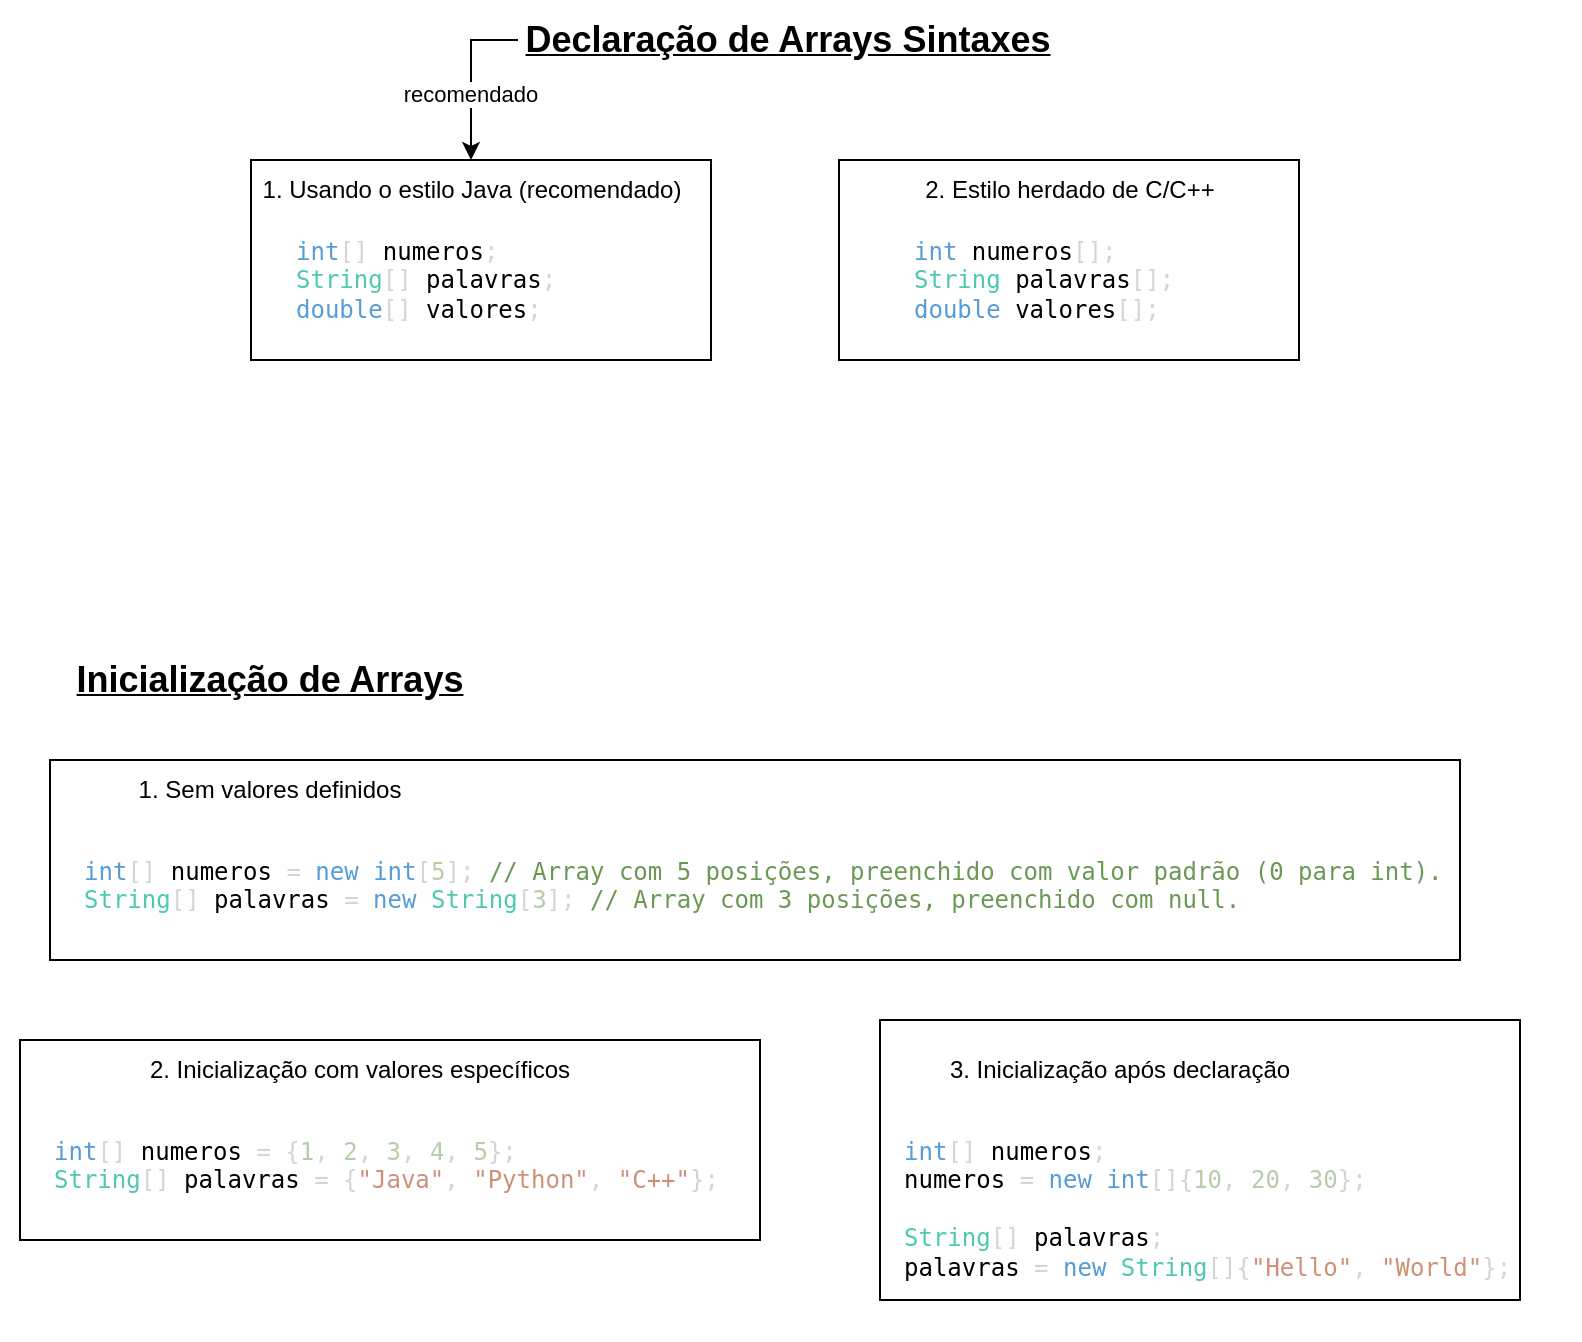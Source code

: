 <mxfile version="26.2.6">
  <diagram name="Página-1" id="zZZ8uDul51QJqdM6ozN6">
    <mxGraphModel dx="632" dy="714" grid="1" gridSize="10" guides="1" tooltips="1" connect="1" arrows="1" fold="1" page="1" pageScale="1" pageWidth="827" pageHeight="1169" math="0" shadow="0">
      <root>
        <mxCell id="0" />
        <mxCell id="1" parent="0" />
        <mxCell id="lGeH4csDWYJscvn6PiZ9-28" value="" style="rounded=0;whiteSpace=wrap;html=1;" vertex="1" parent="1">
          <mxGeometry x="460" y="590" width="320" height="140" as="geometry" />
        </mxCell>
        <mxCell id="lGeH4csDWYJscvn6PiZ9-25" value="" style="rounded=0;whiteSpace=wrap;html=1;" vertex="1" parent="1">
          <mxGeometry x="30" y="600" width="370" height="100" as="geometry" />
        </mxCell>
        <mxCell id="lGeH4csDWYJscvn6PiZ9-12" value="" style="rounded=0;whiteSpace=wrap;html=1;" vertex="1" parent="1">
          <mxGeometry x="439.5" y="160" width="230" height="100" as="geometry" />
        </mxCell>
        <mxCell id="lGeH4csDWYJscvn6PiZ9-7" value="" style="rounded=0;whiteSpace=wrap;html=1;" vertex="1" parent="1">
          <mxGeometry x="145.5" y="160" width="230" height="100" as="geometry" />
        </mxCell>
        <mxCell id="lGeH4csDWYJscvn6PiZ9-13" style="edgeStyle=orthogonalEdgeStyle;rounded=0;orthogonalLoop=1;jettySize=auto;html=1;entryX=0.5;entryY=0;entryDx=0;entryDy=0;exitX=0;exitY=0.5;exitDx=0;exitDy=0;" edge="1" parent="1" source="lGeH4csDWYJscvn6PiZ9-1" target="lGeH4csDWYJscvn6PiZ9-2">
          <mxGeometry relative="1" as="geometry" />
        </mxCell>
        <mxCell id="lGeH4csDWYJscvn6PiZ9-14" value="recomendado" style="edgeLabel;html=1;align=center;verticalAlign=middle;resizable=0;points=[];" vertex="1" connectable="0" parent="lGeH4csDWYJscvn6PiZ9-13">
          <mxGeometry x="0.211" y="-1" relative="1" as="geometry">
            <mxPoint as="offset" />
          </mxGeometry>
        </mxCell>
        <mxCell id="lGeH4csDWYJscvn6PiZ9-1" value="&lt;b&gt;&lt;u&gt;Declaração de Arrays Sintaxes&lt;/u&gt;&lt;/b&gt;" style="text;strokeColor=none;align=center;fillColor=none;html=1;verticalAlign=middle;whiteSpace=wrap;rounded=0;fontSize=18;" vertex="1" parent="1">
          <mxGeometry x="279" y="80" width="270" height="40" as="geometry" />
        </mxCell>
        <mxCell id="lGeH4csDWYJscvn6PiZ9-2" value="1. Usando o estilo Java (recomendado)" style="text;strokeColor=none;align=center;fillColor=none;html=1;verticalAlign=middle;whiteSpace=wrap;rounded=0;" vertex="1" parent="1">
          <mxGeometry x="145.5" y="160" width="220" height="30" as="geometry" />
        </mxCell>
        <mxCell id="lGeH4csDWYJscvn6PiZ9-4" value="&lt;pre class=&quot;x:px-4 x:py-2&quot;&gt;&lt;code class=&quot;x:font-mono&quot; style=&quot;white-space: pre;&quot;&gt;&lt;span class=&quot;token&quot; style=&quot;color: rgb(86, 156, 214);&quot;&gt;int&lt;/span&gt;&lt;span class=&quot;token&quot; style=&quot;color: rgb(212, 212, 212);&quot;&gt;[&lt;/span&gt;&lt;span class=&quot;token&quot; style=&quot;color: rgb(212, 212, 212);&quot;&gt;]&lt;/span&gt;&lt;span&gt; numeros&lt;/span&gt;&lt;span class=&quot;token&quot; style=&quot;color: rgb(212, 212, 212);&quot;&gt;;&lt;/span&gt;&lt;span&gt;&#xa;&lt;/span&gt;&lt;span&gt;&lt;/span&gt;&lt;span class=&quot;token&quot; style=&quot;color: rgb(78, 201, 176);&quot;&gt;String&lt;/span&gt;&lt;span class=&quot;token&quot; style=&quot;color: rgb(212, 212, 212);&quot;&gt;[&lt;/span&gt;&lt;span class=&quot;token&quot; style=&quot;color: rgb(212, 212, 212);&quot;&gt;]&lt;/span&gt;&lt;span&gt; palavras&lt;/span&gt;&lt;span class=&quot;token&quot; style=&quot;color: rgb(212, 212, 212);&quot;&gt;;&lt;/span&gt;&lt;span&gt;&#xa;&lt;/span&gt;&lt;span&gt;&lt;/span&gt;&lt;span class=&quot;token&quot; style=&quot;color: rgb(86, 156, 214);&quot;&gt;double&lt;/span&gt;&lt;span class=&quot;token&quot; style=&quot;color: rgb(212, 212, 212);&quot;&gt;[&lt;/span&gt;&lt;span class=&quot;token&quot; style=&quot;color: rgb(212, 212, 212);&quot;&gt;]&lt;/span&gt;&lt;span&gt; valores&lt;/span&gt;&lt;span class=&quot;token&quot; style=&quot;color: rgb(212, 212, 212);&quot;&gt;;&lt;/span&gt;&lt;/code&gt;&lt;/pre&gt;" style="text;whiteSpace=wrap;html=1;" vertex="1" parent="1">
          <mxGeometry x="165.5" y="180" width="160" height="90" as="geometry" />
        </mxCell>
        <mxCell id="lGeH4csDWYJscvn6PiZ9-5" value="2. Estilo herdado de C/C++" style="text;strokeColor=none;align=center;fillColor=none;html=1;verticalAlign=middle;whiteSpace=wrap;rounded=0;" vertex="1" parent="1">
          <mxGeometry x="444.5" y="160" width="220" height="30" as="geometry" />
        </mxCell>
        <mxCell id="lGeH4csDWYJscvn6PiZ9-9" value="&lt;pre class=&quot;x:px-4 x:py-2&quot;&gt;&lt;code class=&quot;x:font-mono&quot; style=&quot;white-space: pre;&quot;&gt;&lt;span class=&quot;token&quot; style=&quot;color: rgb(86, 156, 214);&quot;&gt;int&lt;/span&gt;&lt;span&gt; numeros&lt;/span&gt;&lt;span class=&quot;token&quot; style=&quot;color: rgb(212, 212, 212);&quot;&gt;[&lt;/span&gt;&lt;span class=&quot;token&quot; style=&quot;color: rgb(212, 212, 212);&quot;&gt;]&lt;/span&gt;&lt;span class=&quot;token&quot; style=&quot;color: rgb(212, 212, 212);&quot;&gt;;&lt;/span&gt;&lt;span&gt;&#xa;&lt;/span&gt;&lt;span&gt;&lt;/span&gt;&lt;span class=&quot;token&quot; style=&quot;color: rgb(78, 201, 176);&quot;&gt;String&lt;/span&gt;&lt;span&gt; palavras&lt;/span&gt;&lt;span class=&quot;token&quot; style=&quot;color: rgb(212, 212, 212);&quot;&gt;[&lt;/span&gt;&lt;span class=&quot;token&quot; style=&quot;color: rgb(212, 212, 212);&quot;&gt;]&lt;/span&gt;&lt;span class=&quot;token&quot; style=&quot;color: rgb(212, 212, 212);&quot;&gt;;&lt;/span&gt;&lt;span&gt;&#xa;&lt;/span&gt;&lt;span&gt;&lt;/span&gt;&lt;span class=&quot;token&quot; style=&quot;color: rgb(86, 156, 214);&quot;&gt;double&lt;/span&gt;&lt;span&gt; valores&lt;/span&gt;&lt;span class=&quot;token&quot; style=&quot;color: rgb(212, 212, 212);&quot;&gt;[&lt;/span&gt;&lt;span class=&quot;token&quot; style=&quot;color: rgb(212, 212, 212);&quot;&gt;]&lt;/span&gt;&lt;span class=&quot;token&quot; style=&quot;color: rgb(212, 212, 212);&quot;&gt;;&lt;/span&gt;&lt;/code&gt;&lt;/pre&gt;" style="text;whiteSpace=wrap;html=1;" vertex="1" parent="1">
          <mxGeometry x="474.5" y="180" width="160" height="90" as="geometry" />
        </mxCell>
        <mxCell id="lGeH4csDWYJscvn6PiZ9-18" value="&lt;b&gt;&lt;u&gt;Inicialização de Arrays&lt;/u&gt;&lt;/b&gt;" style="text;strokeColor=none;align=center;fillColor=none;html=1;verticalAlign=middle;whiteSpace=wrap;rounded=0;fontSize=18;" vertex="1" parent="1">
          <mxGeometry x="20" y="400" width="270" height="40" as="geometry" />
        </mxCell>
        <mxCell id="lGeH4csDWYJscvn6PiZ9-20" value="" style="rounded=0;whiteSpace=wrap;html=1;" vertex="1" parent="1">
          <mxGeometry x="45" y="460" width="705" height="100" as="geometry" />
        </mxCell>
        <mxCell id="lGeH4csDWYJscvn6PiZ9-21" value="1. Sem valores definidos" style="text;strokeColor=none;align=center;fillColor=none;html=1;verticalAlign=middle;whiteSpace=wrap;rounded=0;" vertex="1" parent="1">
          <mxGeometry x="45" y="460" width="220" height="30" as="geometry" />
        </mxCell>
        <mxCell id="lGeH4csDWYJscvn6PiZ9-22" value="&lt;pre class=&quot;x:px-4 x:py-2&quot;&gt;&lt;code class=&quot;x:font-mono&quot; style=&quot;white-space: pre;&quot;&gt;&lt;span class=&quot;token&quot; style=&quot;color: rgb(86, 156, 214);&quot;&gt;int&lt;/span&gt;&lt;span class=&quot;token&quot; style=&quot;color: rgb(212, 212, 212);&quot;&gt;[&lt;/span&gt;&lt;span class=&quot;token&quot; style=&quot;color: rgb(212, 212, 212);&quot;&gt;]&lt;/span&gt;&lt;span&gt; numeros &lt;/span&gt;&lt;span class=&quot;token&quot; style=&quot;color: rgb(212, 212, 212);&quot;&gt;=&lt;/span&gt;&lt;span&gt; &lt;/span&gt;&lt;span class=&quot;token&quot; style=&quot;color: rgb(86, 156, 214);&quot;&gt;new&lt;/span&gt;&lt;span&gt; &lt;/span&gt;&lt;span class=&quot;token&quot; style=&quot;color: rgb(86, 156, 214);&quot;&gt;int&lt;/span&gt;&lt;span class=&quot;token&quot; style=&quot;color: rgb(212, 212, 212);&quot;&gt;[&lt;/span&gt;&lt;span class=&quot;token&quot; style=&quot;color: rgb(181, 206, 168);&quot;&gt;5&lt;/span&gt;&lt;span class=&quot;token&quot; style=&quot;color: rgb(212, 212, 212);&quot;&gt;]&lt;/span&gt;&lt;span class=&quot;token&quot; style=&quot;color: rgb(212, 212, 212);&quot;&gt;;&lt;/span&gt;&lt;span&gt; &lt;/span&gt;&lt;span class=&quot;token&quot; style=&quot;color: rgb(106, 153, 85);&quot;&gt;// Array com 5 posições, preenchido com valor padrão (0 para int).&lt;/span&gt;&lt;span&gt;&#xa;&lt;/span&gt;&lt;span&gt;&lt;/span&gt;&lt;span class=&quot;token&quot; style=&quot;color: rgb(78, 201, 176);&quot;&gt;String&lt;/span&gt;&lt;span class=&quot;token&quot; style=&quot;color: rgb(212, 212, 212);&quot;&gt;[&lt;/span&gt;&lt;span class=&quot;token&quot; style=&quot;color: rgb(212, 212, 212);&quot;&gt;]&lt;/span&gt;&lt;span&gt; palavras &lt;/span&gt;&lt;span class=&quot;token&quot; style=&quot;color: rgb(212, 212, 212);&quot;&gt;=&lt;/span&gt;&lt;span&gt; &lt;/span&gt;&lt;span class=&quot;token&quot; style=&quot;color: rgb(86, 156, 214);&quot;&gt;new&lt;/span&gt;&lt;span&gt; &lt;/span&gt;&lt;span class=&quot;token&quot; style=&quot;color: rgb(78, 201, 176);&quot;&gt;String&lt;/span&gt;&lt;span class=&quot;token&quot; style=&quot;color: rgb(212, 212, 212);&quot;&gt;[&lt;/span&gt;&lt;span class=&quot;token&quot; style=&quot;color: rgb(181, 206, 168);&quot;&gt;3&lt;/span&gt;&lt;span class=&quot;token&quot; style=&quot;color: rgb(212, 212, 212);&quot;&gt;]&lt;/span&gt;&lt;span class=&quot;token&quot; style=&quot;color: rgb(212, 212, 212);&quot;&gt;;&lt;/span&gt;&lt;span&gt; &lt;/span&gt;&lt;span class=&quot;token&quot; style=&quot;color: rgb(106, 153, 85);&quot;&gt;// Array com 3 posições, preenchido com null.&lt;/span&gt;&lt;span&gt;&lt;/span&gt;&lt;/code&gt;&lt;/pre&gt;" style="text;whiteSpace=wrap;html=1;" vertex="1" parent="1">
          <mxGeometry x="60" y="490" width="690" height="60" as="geometry" />
        </mxCell>
        <mxCell id="lGeH4csDWYJscvn6PiZ9-23" value="2. Inicialização com valores específicos" style="text;strokeColor=none;align=center;fillColor=none;html=1;verticalAlign=middle;whiteSpace=wrap;rounded=0;" vertex="1" parent="1">
          <mxGeometry x="90" y="600" width="220" height="30" as="geometry" />
        </mxCell>
        <mxCell id="lGeH4csDWYJscvn6PiZ9-24" value="&lt;pre class=&quot;x:px-4 x:py-2&quot;&gt;&lt;code class=&quot;x:font-mono&quot; style=&quot;white-space: pre;&quot;&gt;&lt;span class=&quot;token&quot; style=&quot;color: rgb(86, 156, 214);&quot;&gt;int&lt;/span&gt;&lt;span class=&quot;token&quot; style=&quot;color: rgb(212, 212, 212);&quot;&gt;[&lt;/span&gt;&lt;span class=&quot;token&quot; style=&quot;color: rgb(212, 212, 212);&quot;&gt;]&lt;/span&gt;&lt;span&gt; numeros &lt;/span&gt;&lt;span class=&quot;token&quot; style=&quot;color: rgb(212, 212, 212);&quot;&gt;=&lt;/span&gt;&lt;span&gt; &lt;/span&gt;&lt;span class=&quot;token&quot; style=&quot;color: rgb(212, 212, 212);&quot;&gt;{&lt;/span&gt;&lt;span class=&quot;token&quot; style=&quot;color: rgb(181, 206, 168);&quot;&gt;1&lt;/span&gt;&lt;span class=&quot;token&quot; style=&quot;color: rgb(212, 212, 212);&quot;&gt;,&lt;/span&gt;&lt;span&gt; &lt;/span&gt;&lt;span class=&quot;token&quot; style=&quot;color: rgb(181, 206, 168);&quot;&gt;2&lt;/span&gt;&lt;span class=&quot;token&quot; style=&quot;color: rgb(212, 212, 212);&quot;&gt;,&lt;/span&gt;&lt;span&gt; &lt;/span&gt;&lt;span class=&quot;token&quot; style=&quot;color: rgb(181, 206, 168);&quot;&gt;3&lt;/span&gt;&lt;span class=&quot;token&quot; style=&quot;color: rgb(212, 212, 212);&quot;&gt;,&lt;/span&gt;&lt;span&gt; &lt;/span&gt;&lt;span class=&quot;token&quot; style=&quot;color: rgb(181, 206, 168);&quot;&gt;4&lt;/span&gt;&lt;span class=&quot;token&quot; style=&quot;color: rgb(212, 212, 212);&quot;&gt;,&lt;/span&gt;&lt;span&gt; &lt;/span&gt;&lt;span class=&quot;token&quot; style=&quot;color: rgb(181, 206, 168);&quot;&gt;5&lt;/span&gt;&lt;span class=&quot;token&quot; style=&quot;color: rgb(212, 212, 212);&quot;&gt;}&lt;/span&gt;&lt;span class=&quot;token&quot; style=&quot;color: rgb(212, 212, 212);&quot;&gt;;&lt;/span&gt;&lt;span&gt;&#xa;&lt;/span&gt;&lt;span&gt;&lt;/span&gt;&lt;span class=&quot;token&quot; style=&quot;color: rgb(78, 201, 176);&quot;&gt;String&lt;/span&gt;&lt;span class=&quot;token&quot; style=&quot;color: rgb(212, 212, 212);&quot;&gt;[&lt;/span&gt;&lt;span class=&quot;token&quot; style=&quot;color: rgb(212, 212, 212);&quot;&gt;]&lt;/span&gt;&lt;span&gt; palavras &lt;/span&gt;&lt;span class=&quot;token&quot; style=&quot;color: rgb(212, 212, 212);&quot;&gt;=&lt;/span&gt;&lt;span&gt; &lt;/span&gt;&lt;span class=&quot;token&quot; style=&quot;color: rgb(212, 212, 212);&quot;&gt;{&lt;/span&gt;&lt;span class=&quot;token&quot; style=&quot;color: rgb(206, 145, 120);&quot;&gt;&quot;Java&quot;&lt;/span&gt;&lt;span class=&quot;token&quot; style=&quot;color: rgb(212, 212, 212);&quot;&gt;,&lt;/span&gt;&lt;span&gt; &lt;/span&gt;&lt;span class=&quot;token&quot; style=&quot;color: rgb(206, 145, 120);&quot;&gt;&quot;Python&quot;&lt;/span&gt;&lt;span class=&quot;token&quot; style=&quot;color: rgb(212, 212, 212);&quot;&gt;,&lt;/span&gt;&lt;span&gt; &lt;/span&gt;&lt;span class=&quot;token&quot; style=&quot;color: rgb(206, 145, 120);&quot;&gt;&quot;C++&quot;&lt;/span&gt;&lt;span class=&quot;token&quot; style=&quot;color: rgb(212, 212, 212);&quot;&gt;}&lt;/span&gt;&lt;span class=&quot;token&quot; style=&quot;color: rgb(212, 212, 212);&quot;&gt;;&lt;/span&gt;&lt;/code&gt;&lt;/pre&gt;" style="text;whiteSpace=wrap;html=1;" vertex="1" parent="1">
          <mxGeometry x="45" y="630" width="370" height="80" as="geometry" />
        </mxCell>
        <mxCell id="lGeH4csDWYJscvn6PiZ9-26" value="3. Inicialização após declaração" style="text;strokeColor=none;align=center;fillColor=none;html=1;verticalAlign=middle;whiteSpace=wrap;rounded=0;" vertex="1" parent="1">
          <mxGeometry x="470" y="600" width="220" height="30" as="geometry" />
        </mxCell>
        <mxCell id="lGeH4csDWYJscvn6PiZ9-27" value="&lt;pre class=&quot;x:px-4 x:py-2&quot;&gt;&lt;code class=&quot;x:font-mono&quot; style=&quot;white-space: pre;&quot;&gt;&lt;span class=&quot;token&quot; style=&quot;color: rgb(86, 156, 214);&quot;&gt;int&lt;/span&gt;&lt;span class=&quot;token&quot; style=&quot;color: rgb(212, 212, 212);&quot;&gt;[&lt;/span&gt;&lt;span class=&quot;token&quot; style=&quot;color: rgb(212, 212, 212);&quot;&gt;]&lt;/span&gt;&lt;span&gt; numeros&lt;/span&gt;&lt;span class=&quot;token&quot; style=&quot;color: rgb(212, 212, 212);&quot;&gt;;&lt;/span&gt;&lt;span&gt;&#xa;&lt;/span&gt;&lt;span&gt;numeros &lt;/span&gt;&lt;span class=&quot;token&quot; style=&quot;color: rgb(212, 212, 212);&quot;&gt;=&lt;/span&gt;&lt;span&gt; &lt;/span&gt;&lt;span class=&quot;token&quot; style=&quot;color: rgb(86, 156, 214);&quot;&gt;new&lt;/span&gt;&lt;span&gt; &lt;/span&gt;&lt;span class=&quot;token&quot; style=&quot;color: rgb(86, 156, 214);&quot;&gt;int&lt;/span&gt;&lt;span class=&quot;token&quot; style=&quot;color: rgb(212, 212, 212);&quot;&gt;[&lt;/span&gt;&lt;span class=&quot;token&quot; style=&quot;color: rgb(212, 212, 212);&quot;&gt;]&lt;/span&gt;&lt;span class=&quot;token&quot; style=&quot;color: rgb(212, 212, 212);&quot;&gt;{&lt;/span&gt;&lt;span class=&quot;token&quot; style=&quot;color: rgb(181, 206, 168);&quot;&gt;10&lt;/span&gt;&lt;span class=&quot;token&quot; style=&quot;color: rgb(212, 212, 212);&quot;&gt;,&lt;/span&gt;&lt;span&gt; &lt;/span&gt;&lt;span class=&quot;token&quot; style=&quot;color: rgb(181, 206, 168);&quot;&gt;20&lt;/span&gt;&lt;span class=&quot;token&quot; style=&quot;color: rgb(212, 212, 212);&quot;&gt;,&lt;/span&gt;&lt;span&gt; &lt;/span&gt;&lt;span class=&quot;token&quot; style=&quot;color: rgb(181, 206, 168);&quot;&gt;30&lt;/span&gt;&lt;span class=&quot;token&quot; style=&quot;color: rgb(212, 212, 212);&quot;&gt;}&lt;/span&gt;&lt;span class=&quot;token&quot; style=&quot;color: rgb(212, 212, 212);&quot;&gt;;&lt;/span&gt;&lt;span&gt;&#xa;&lt;/span&gt;&#xa;&lt;span&gt;&lt;/span&gt;&lt;span class=&quot;token&quot; style=&quot;color: rgb(78, 201, 176);&quot;&gt;String&lt;/span&gt;&lt;span class=&quot;token&quot; style=&quot;color: rgb(212, 212, 212);&quot;&gt;[&lt;/span&gt;&lt;span class=&quot;token&quot; style=&quot;color: rgb(212, 212, 212);&quot;&gt;]&lt;/span&gt;&lt;span&gt; palavras&lt;/span&gt;&lt;span class=&quot;token&quot; style=&quot;color: rgb(212, 212, 212);&quot;&gt;;&lt;/span&gt;&lt;span&gt;&#xa;&lt;/span&gt;&lt;span&gt;palavras &lt;/span&gt;&lt;span class=&quot;token&quot; style=&quot;color: rgb(212, 212, 212);&quot;&gt;=&lt;/span&gt;&lt;span&gt; &lt;/span&gt;&lt;span class=&quot;token&quot; style=&quot;color: rgb(86, 156, 214);&quot;&gt;new&lt;/span&gt;&lt;span&gt; &lt;/span&gt;&lt;span class=&quot;token&quot; style=&quot;color: rgb(78, 201, 176);&quot;&gt;String&lt;/span&gt;&lt;span class=&quot;token&quot; style=&quot;color: rgb(212, 212, 212);&quot;&gt;[&lt;/span&gt;&lt;span class=&quot;token&quot; style=&quot;color: rgb(212, 212, 212);&quot;&gt;]&lt;/span&gt;&lt;span class=&quot;token&quot; style=&quot;color: rgb(212, 212, 212);&quot;&gt;{&lt;/span&gt;&lt;span class=&quot;token&quot; style=&quot;color: rgb(206, 145, 120);&quot;&gt;&quot;Hello&quot;&lt;/span&gt;&lt;span class=&quot;token&quot; style=&quot;color: rgb(212, 212, 212);&quot;&gt;,&lt;/span&gt;&lt;span&gt; &lt;/span&gt;&lt;span class=&quot;token&quot; style=&quot;color: rgb(206, 145, 120);&quot;&gt;&quot;World&quot;&lt;/span&gt;&lt;span class=&quot;token&quot; style=&quot;color: rgb(212, 212, 212);&quot;&gt;}&lt;/span&gt;&lt;span class=&quot;token&quot; style=&quot;color: rgb(212, 212, 212);&quot;&gt;;&lt;/span&gt;&lt;/code&gt;&lt;/pre&gt;" style="text;whiteSpace=wrap;html=1;" vertex="1" parent="1">
          <mxGeometry x="470" y="630" width="340" height="120" as="geometry" />
        </mxCell>
      </root>
    </mxGraphModel>
  </diagram>
</mxfile>
